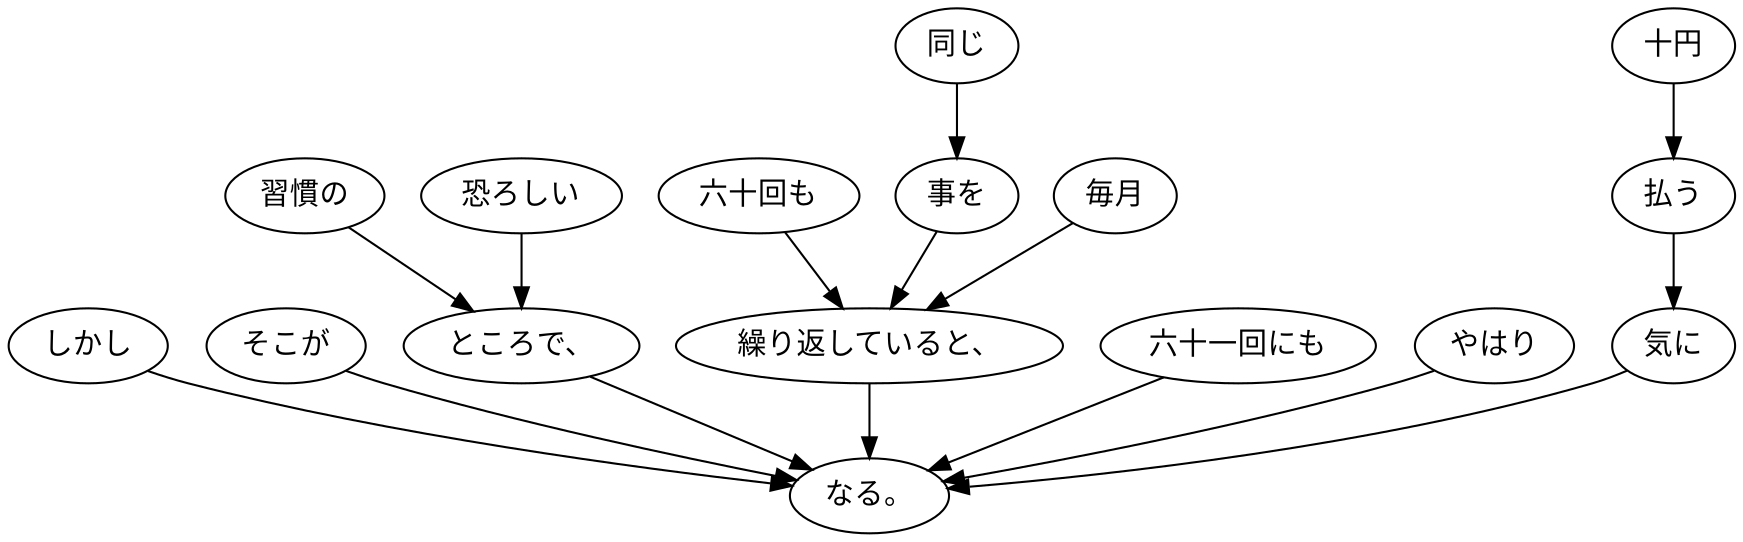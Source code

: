 digraph graph8701 {
	node0 [label="しかし"];
	node1 [label="そこが"];
	node2 [label="習慣の"];
	node3 [label="恐ろしい"];
	node4 [label="ところで、"];
	node5 [label="六十回も"];
	node6 [label="同じ"];
	node7 [label="事を"];
	node8 [label="毎月"];
	node9 [label="繰り返していると、"];
	node10 [label="六十一回にも"];
	node11 [label="やはり"];
	node12 [label="十円"];
	node13 [label="払う"];
	node14 [label="気に"];
	node15 [label="なる。"];
	node0 -> node15;
	node1 -> node15;
	node2 -> node4;
	node3 -> node4;
	node4 -> node15;
	node5 -> node9;
	node6 -> node7;
	node7 -> node9;
	node8 -> node9;
	node9 -> node15;
	node10 -> node15;
	node11 -> node15;
	node12 -> node13;
	node13 -> node14;
	node14 -> node15;
}
